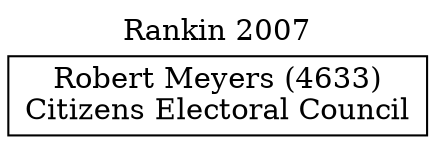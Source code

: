 // House preference flow
digraph "Robert Meyers (4633)_Rankin_2007" {
	graph [label="Rankin 2007" labelloc=t mclimit=10]
	node [shape=box]
	"Robert Meyers (4633)" [label="Robert Meyers (4633)
Citizens Electoral Council"]
}

